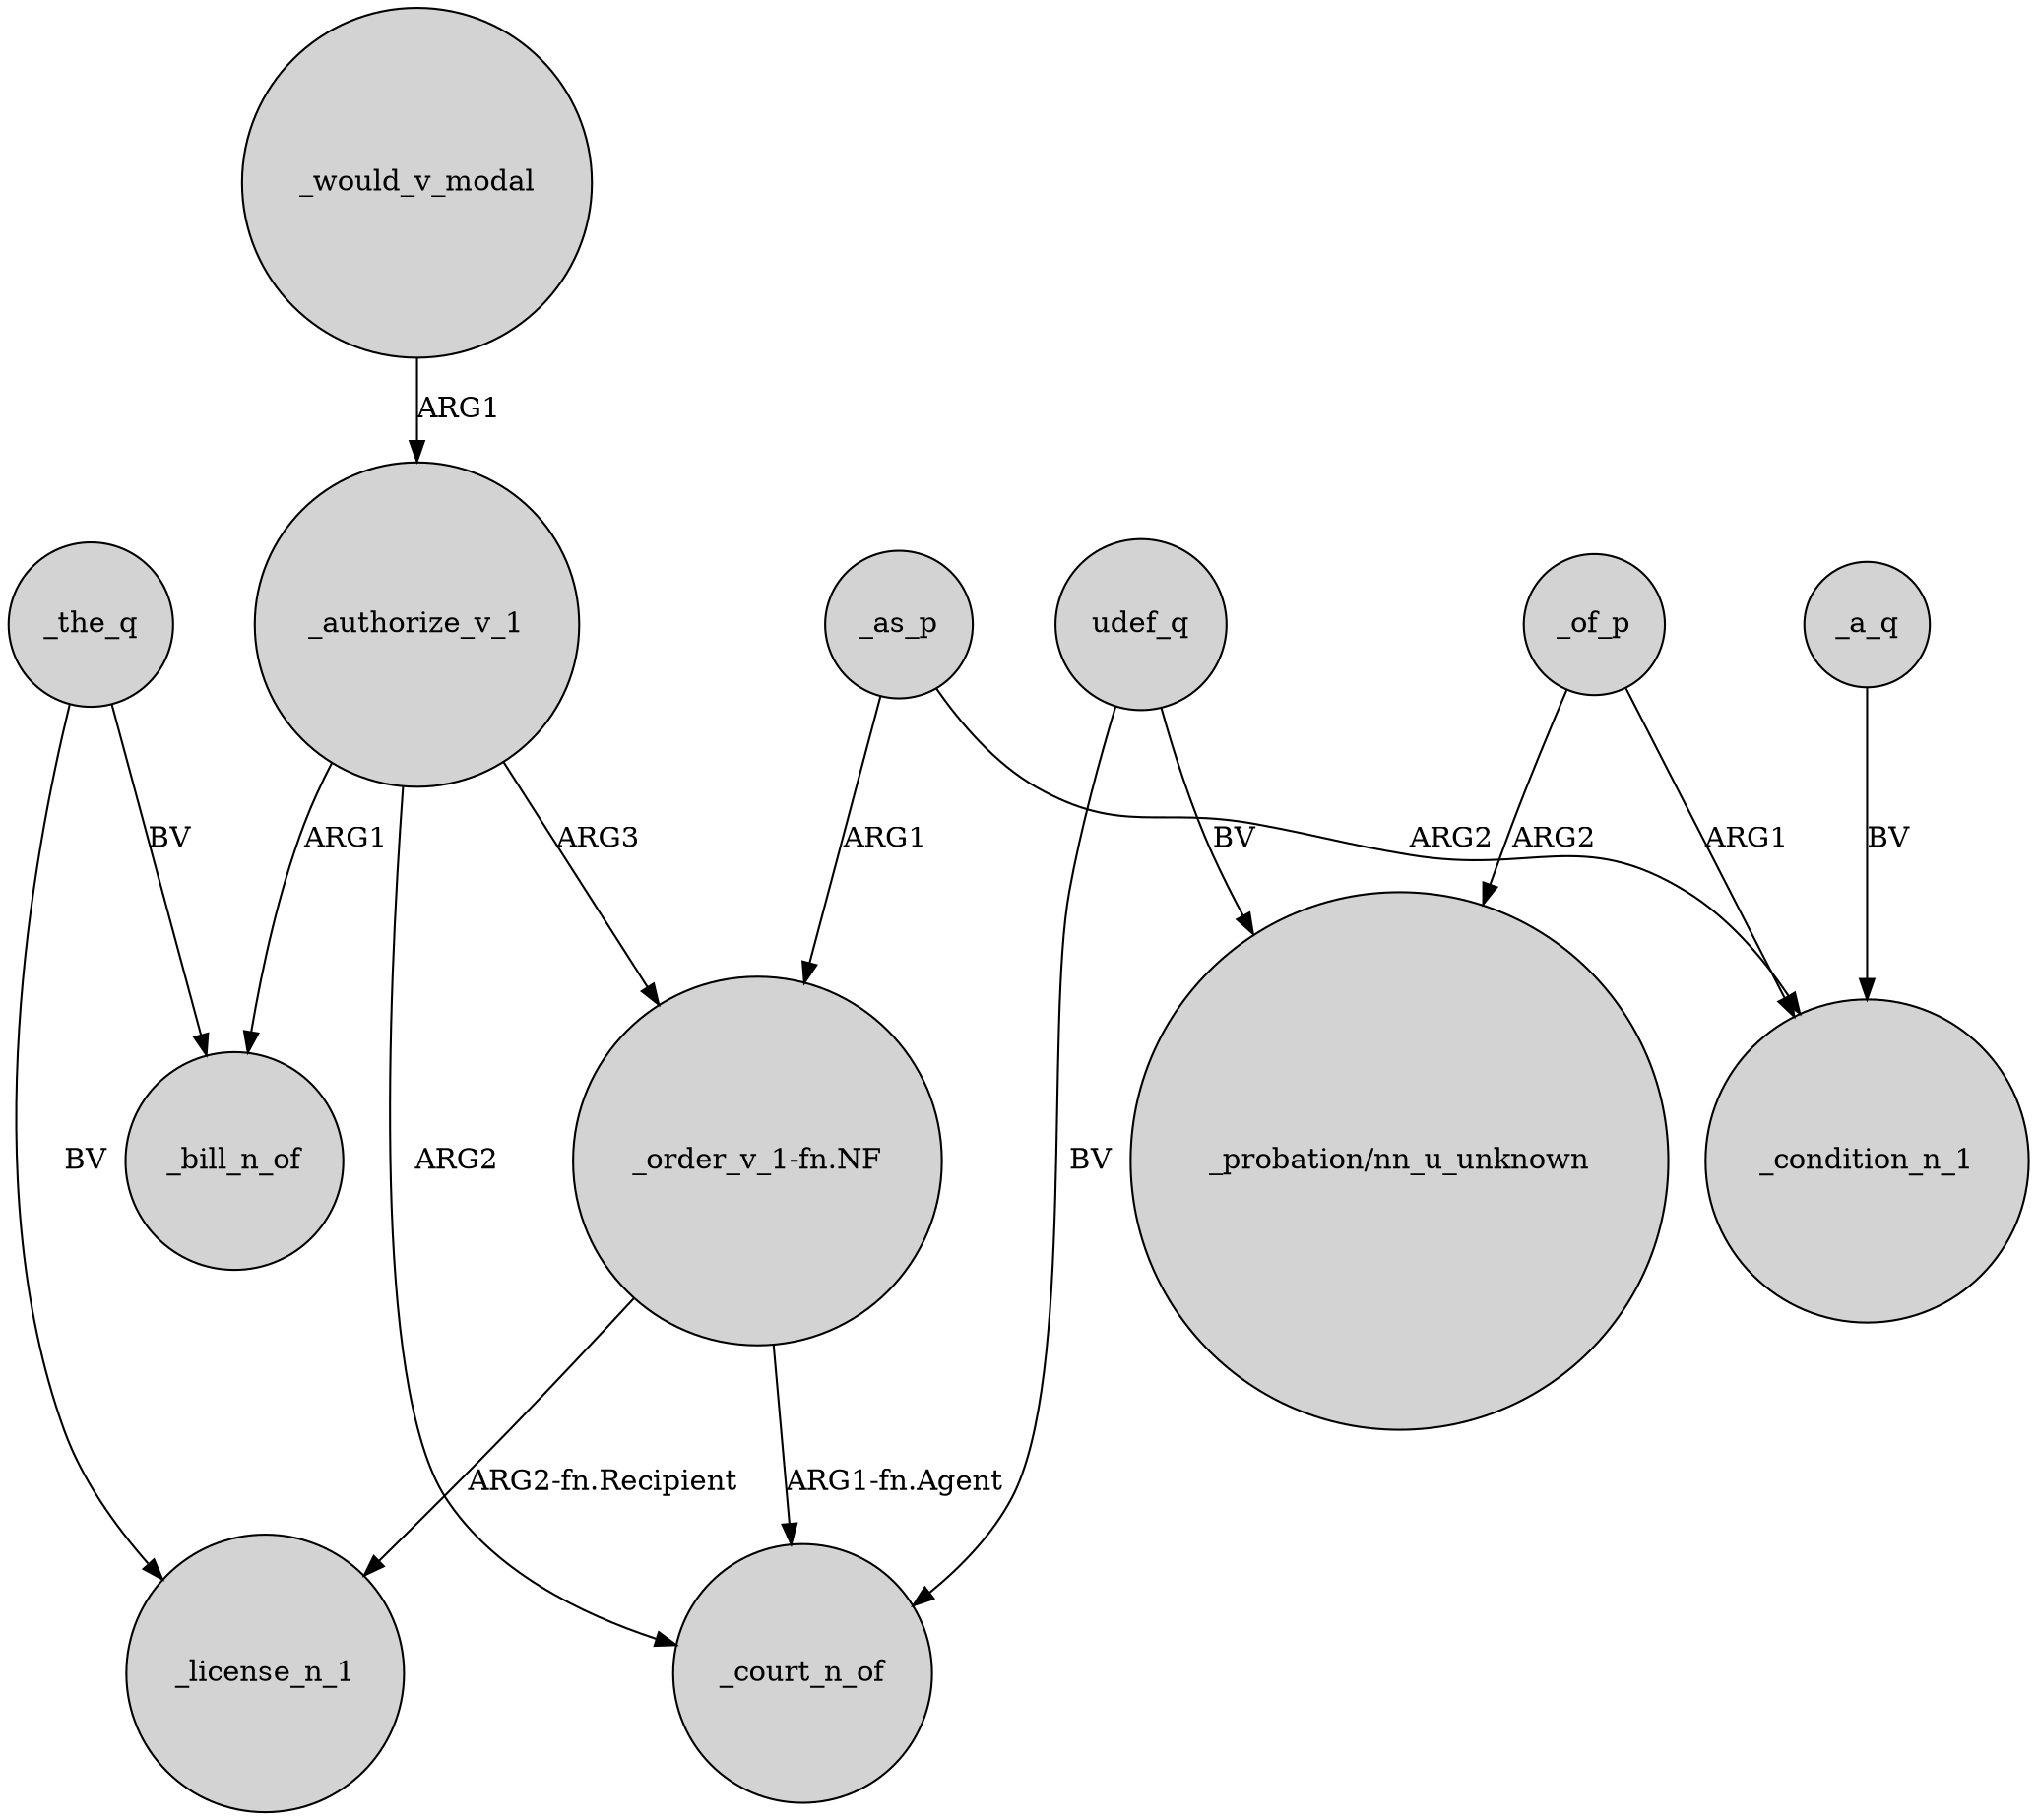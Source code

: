 digraph {
	node [shape=circle style=filled]
	_the_q -> _bill_n_of [label=BV]
	_would_v_modal -> _authorize_v_1 [label=ARG1]
	"_order_v_1-fn.NF" -> _court_n_of [label="ARG1-fn.Agent"]
	_the_q -> _license_n_1 [label=BV]
	_as_p -> _condition_n_1 [label=ARG2]
	_of_p -> "_probation/nn_u_unknown" [label=ARG2]
	udef_q -> "_probation/nn_u_unknown" [label=BV]
	"_order_v_1-fn.NF" -> _license_n_1 [label="ARG2-fn.Recipient"]
	_authorize_v_1 -> _bill_n_of [label=ARG1]
	_as_p -> "_order_v_1-fn.NF" [label=ARG1]
	_of_p -> _condition_n_1 [label=ARG1]
	_a_q -> _condition_n_1 [label=BV]
	_authorize_v_1 -> "_order_v_1-fn.NF" [label=ARG3]
	_authorize_v_1 -> _court_n_of [label=ARG2]
	udef_q -> _court_n_of [label=BV]
}
